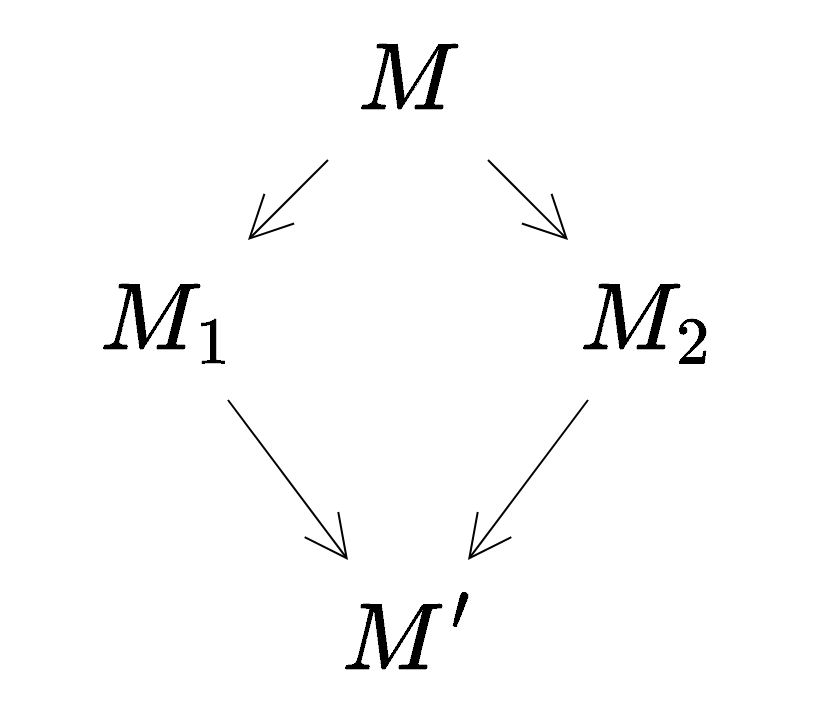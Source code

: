 <mxfile>
    <diagram id="N8Wl4pAnZICOOy8r5WT0" name="Page-1">
        <mxGraphModel dx="1240" dy="1477" grid="1" gridSize="10" guides="1" tooltips="1" connect="1" arrows="1" fold="1" page="1" pageScale="1" pageWidth="850" pageHeight="1100" math="1" shadow="0">
            <root>
                <mxCell id="0"/>
                <mxCell id="1" parent="0"/>
                <mxCell id="6" style="edgeStyle=none;html=1;fontSize=40;endArrow=open;endFill=0;endSize=20;" edge="1" parent="1" source="2" target="3">
                    <mxGeometry relative="1" as="geometry"/>
                </mxCell>
                <mxCell id="7" style="edgeStyle=none;html=1;fontSize=40;endArrow=open;endFill=0;endSize=20;" edge="1" parent="1" source="2" target="4">
                    <mxGeometry relative="1" as="geometry"/>
                </mxCell>
                <mxCell id="2" value="$$M$$" style="text;html=1;strokeColor=none;fillColor=none;align=center;verticalAlign=middle;whiteSpace=wrap;rounded=0;fontSize=40;" vertex="1" parent="1">
                    <mxGeometry x="320" y="40" width="80" height="80" as="geometry"/>
                </mxCell>
                <mxCell id="9" style="edgeStyle=none;html=1;fontSize=40;endArrow=open;endFill=0;endSize=20;" edge="1" parent="1" source="3" target="5">
                    <mxGeometry relative="1" as="geometry"/>
                </mxCell>
                <mxCell id="3" value="$$M_1$$" style="text;html=1;strokeColor=none;fillColor=none;align=center;verticalAlign=middle;whiteSpace=wrap;rounded=0;fontSize=40;" vertex="1" parent="1">
                    <mxGeometry x="200" y="160" width="80" height="80" as="geometry"/>
                </mxCell>
                <mxCell id="8" style="edgeStyle=none;html=1;fontSize=40;endArrow=open;endFill=0;endSize=20;" edge="1" parent="1" source="4" target="5">
                    <mxGeometry relative="1" as="geometry"/>
                </mxCell>
                <mxCell id="4" value="$$M_2$$" style="text;html=1;strokeColor=none;fillColor=none;align=center;verticalAlign=middle;whiteSpace=wrap;rounded=0;fontSize=40;" vertex="1" parent="1">
                    <mxGeometry x="440" y="160" width="80" height="80" as="geometry"/>
                </mxCell>
                <mxCell id="5" value="$$M'$$" style="text;html=1;strokeColor=none;fillColor=none;align=center;verticalAlign=middle;whiteSpace=wrap;rounded=0;fontSize=40;" vertex="1" parent="1">
                    <mxGeometry x="320" y="320" width="80" height="80" as="geometry"/>
                </mxCell>
            </root>
        </mxGraphModel>
    </diagram>
</mxfile>
